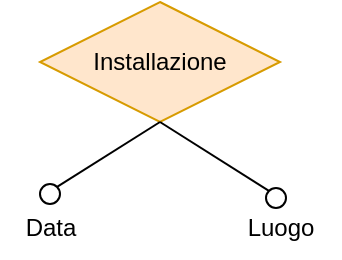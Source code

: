 <mxfile version="20.2.3" type="device"><diagram id="xbu3tXLKeLMQ23kZJsOQ" name="Pagina-1"><mxGraphModel dx="1038" dy="641" grid="0" gridSize="10" guides="1" tooltips="1" connect="1" arrows="1" fold="1" page="1" pageScale="1" pageWidth="827" pageHeight="1169" math="0" shadow="0"><root><mxCell id="0"/><mxCell id="1" parent="0"/><mxCell id="IeXrbpiMytn9uWoW7aS1-1" value="Installazione" style="shape=rhombus;perimeter=rhombusPerimeter;whiteSpace=wrap;html=1;align=center;fillColor=#ffe6cc;strokeColor=#d79b00;" vertex="1" parent="1"><mxGeometry x="330" y="120" width="120" height="60" as="geometry"/></mxCell><mxCell id="IeXrbpiMytn9uWoW7aS1-3" value="" style="ellipse;whiteSpace=wrap;html=1;aspect=fixed;" vertex="1" parent="1"><mxGeometry x="330" y="211" width="10" height="10" as="geometry"/></mxCell><mxCell id="IeXrbpiMytn9uWoW7aS1-4" value="Data" style="text;html=1;align=center;verticalAlign=middle;resizable=0;points=[];autosize=1;strokeColor=none;fillColor=none;" vertex="1" parent="1"><mxGeometry x="310" y="218" width="50" height="30" as="geometry"/></mxCell><mxCell id="IeXrbpiMytn9uWoW7aS1-5" value="" style="ellipse;whiteSpace=wrap;html=1;aspect=fixed;" vertex="1" parent="1"><mxGeometry x="443" y="213" width="10" height="10" as="geometry"/></mxCell><mxCell id="IeXrbpiMytn9uWoW7aS1-6" value="Luogo" style="text;html=1;align=center;verticalAlign=middle;resizable=0;points=[];autosize=1;strokeColor=none;fillColor=none;" vertex="1" parent="1"><mxGeometry x="420" y="218" width="60" height="30" as="geometry"/></mxCell><mxCell id="IeXrbpiMytn9uWoW7aS1-7" value="" style="endArrow=none;html=1;rounded=0;entryX=0.5;entryY=1;entryDx=0;entryDy=0;exitX=1;exitY=0;exitDx=0;exitDy=0;" edge="1" parent="1" source="IeXrbpiMytn9uWoW7aS1-3" target="IeXrbpiMytn9uWoW7aS1-1"><mxGeometry width="50" height="50" relative="1" as="geometry"><mxPoint x="390" y="360" as="sourcePoint"/><mxPoint x="440" y="310" as="targetPoint"/></mxGeometry></mxCell><mxCell id="IeXrbpiMytn9uWoW7aS1-8" value="" style="endArrow=none;html=1;rounded=0;entryX=0.5;entryY=1;entryDx=0;entryDy=0;exitX=0;exitY=0;exitDx=0;exitDy=0;" edge="1" parent="1" source="IeXrbpiMytn9uWoW7aS1-5" target="IeXrbpiMytn9uWoW7aS1-1"><mxGeometry width="50" height="50" relative="1" as="geometry"><mxPoint x="430" y="210" as="sourcePoint"/><mxPoint x="440" y="310" as="targetPoint"/></mxGeometry></mxCell></root></mxGraphModel></diagram></mxfile>